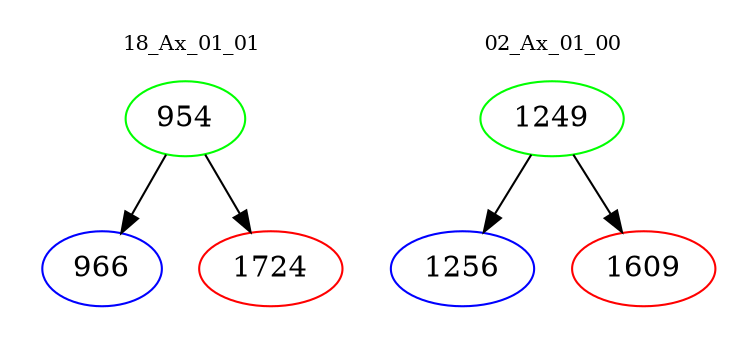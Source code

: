 digraph{
subgraph cluster_0 {
color = white
label = "18_Ax_01_01";
fontsize=10;
T0_954 [label="954", color="green"]
T0_954 -> T0_966 [color="black"]
T0_966 [label="966", color="blue"]
T0_954 -> T0_1724 [color="black"]
T0_1724 [label="1724", color="red"]
}
subgraph cluster_1 {
color = white
label = "02_Ax_01_00";
fontsize=10;
T1_1249 [label="1249", color="green"]
T1_1249 -> T1_1256 [color="black"]
T1_1256 [label="1256", color="blue"]
T1_1249 -> T1_1609 [color="black"]
T1_1609 [label="1609", color="red"]
}
}
